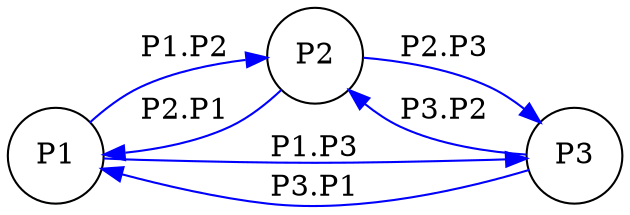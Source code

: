 digraph triangle {
	rankdir=LR;
	size="8,5" 
	node [shape = circle];
P1 -> P2 [ label = "P1.P2" color = "blue"  ] ;
P1 -> P3 [ label = "P1.P3" color = "blue"  ] ;
P2 -> P1 [ label = "P2.P1" color = "blue"  ] ;
P2 -> P3 [ label = "P2.P3" color = "blue"  ] ;
P3 -> P2 [ label = "P3.P2" color = "blue"  ] ;
P3 -> P1 [ label = "P3.P1" color = "blue"  ] ;
}
